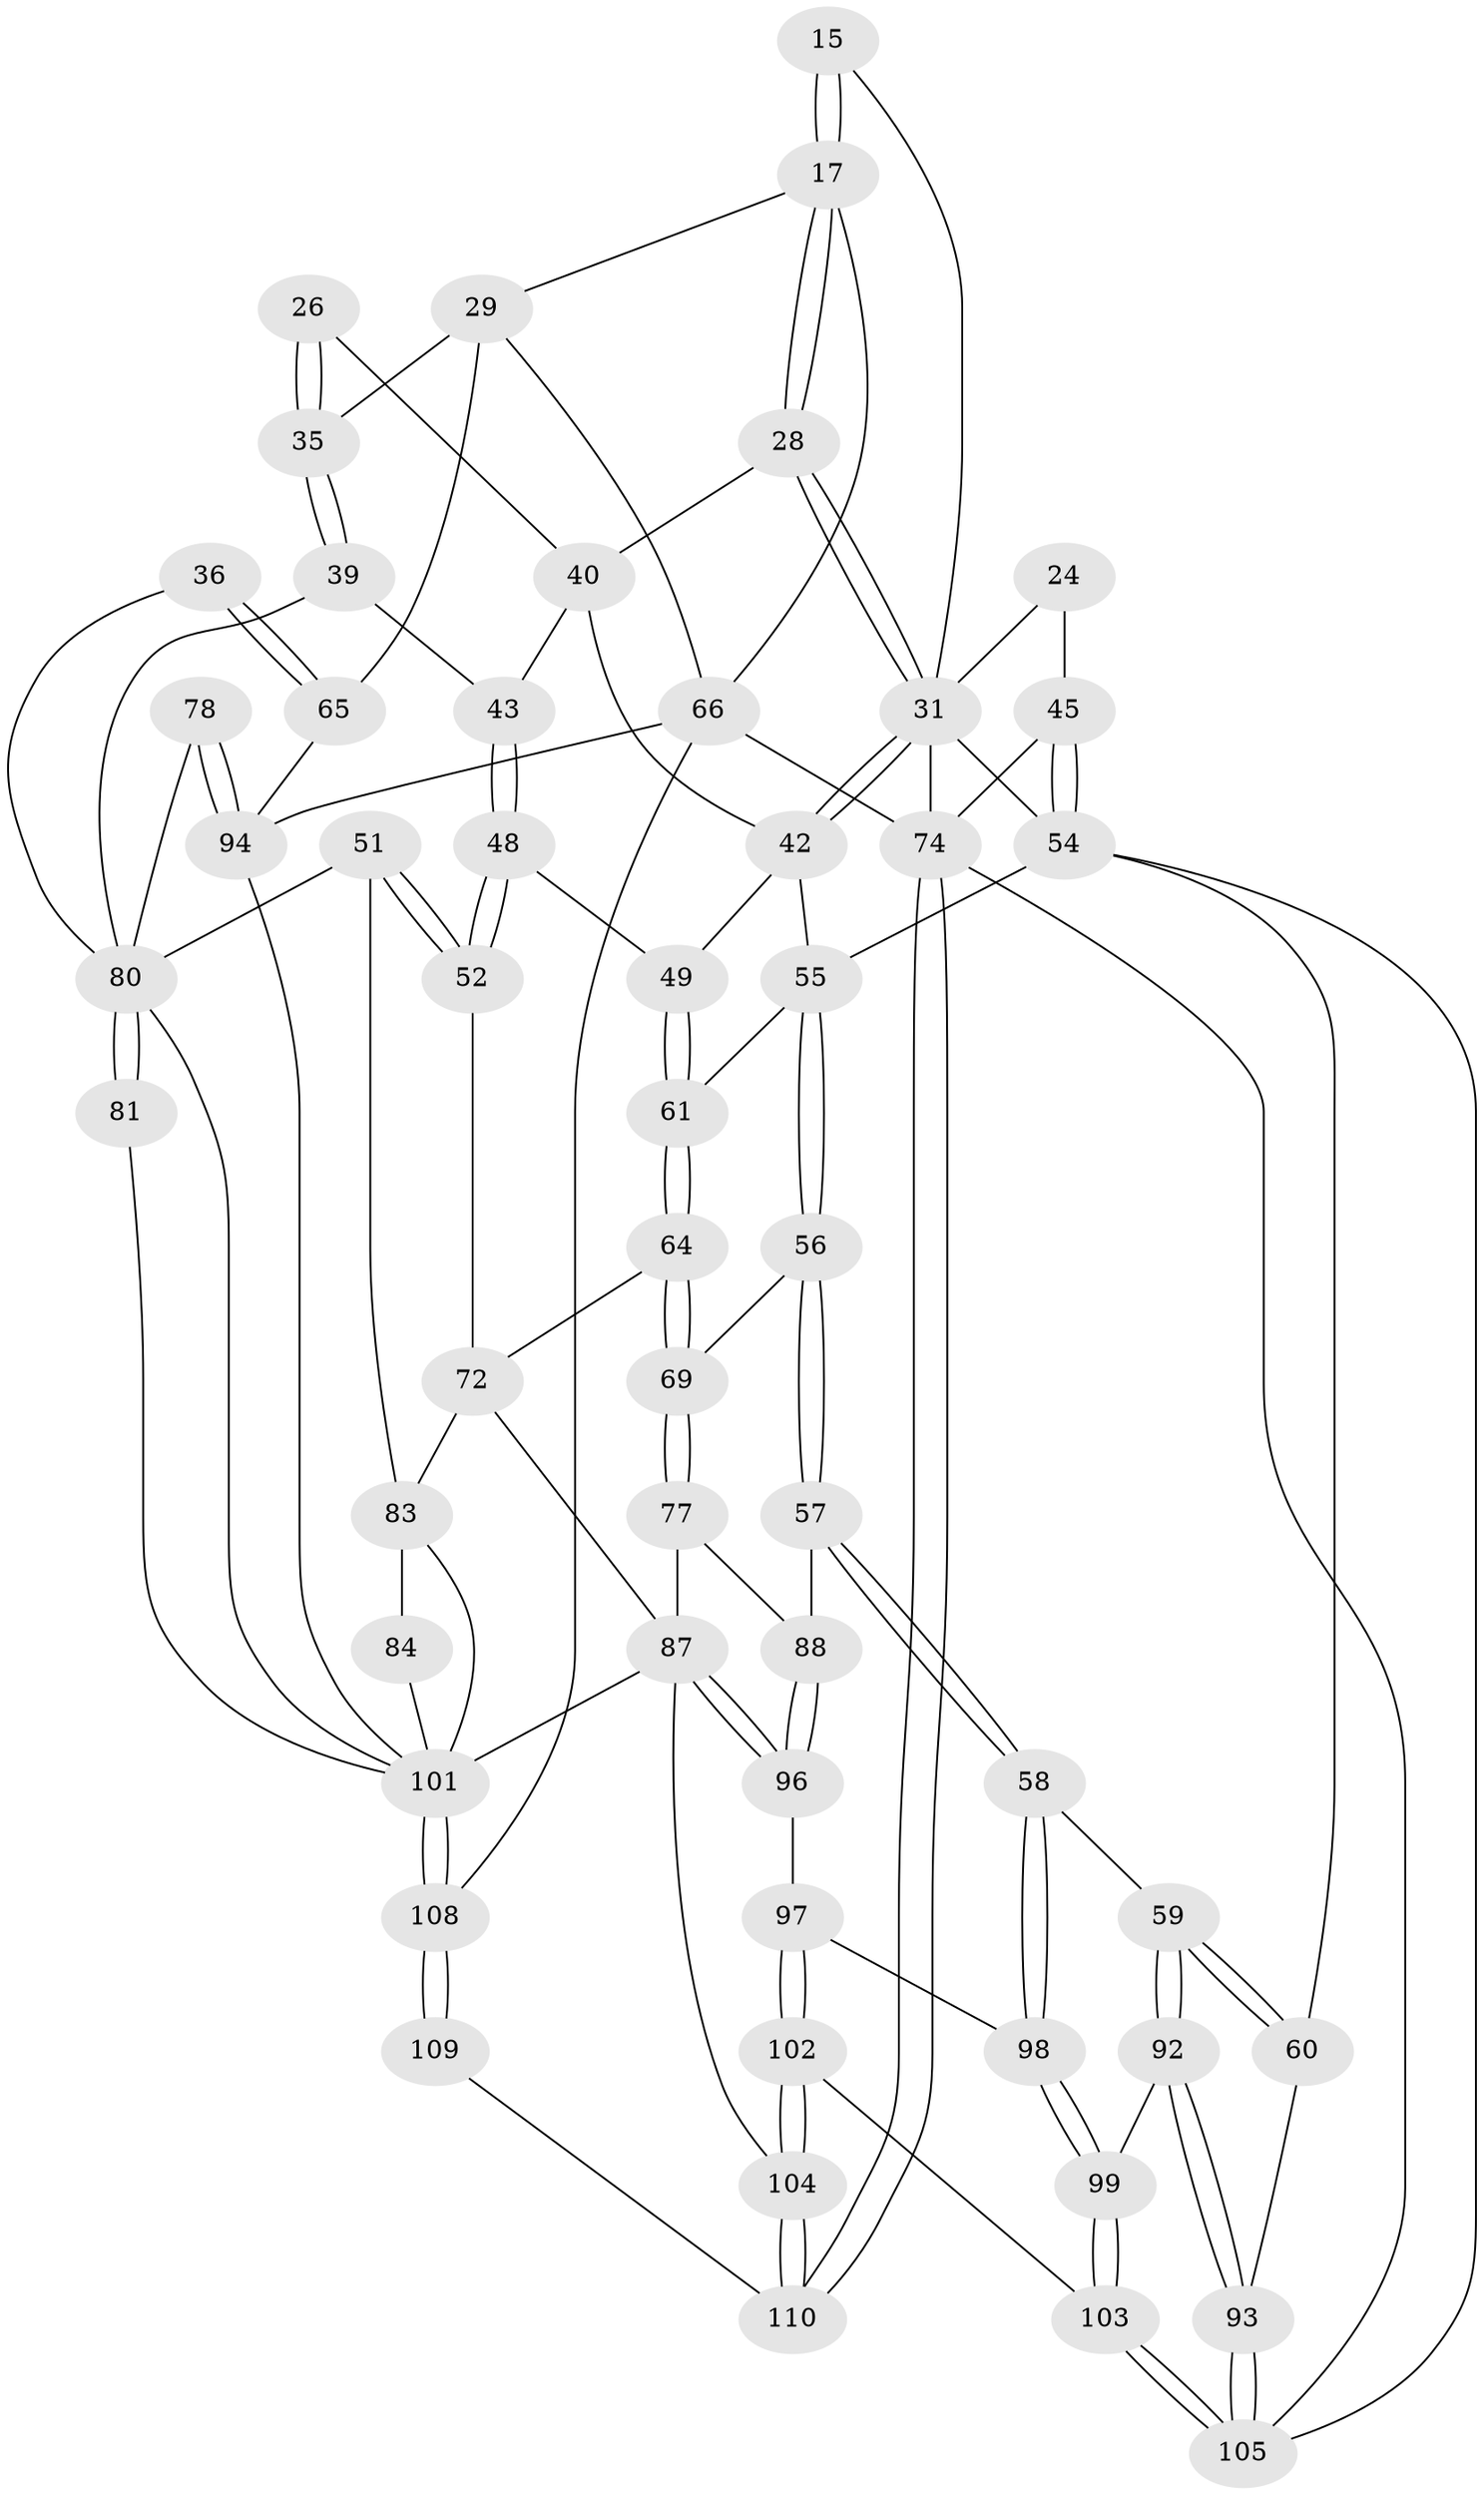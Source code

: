 // original degree distribution, {3: 0.01818181818181818, 4: 0.23636363636363636, 5: 0.5272727272727272, 6: 0.21818181818181817}
// Generated by graph-tools (version 1.1) at 2025/02/03/09/25 05:02:06]
// undirected, 55 vertices, 128 edges
graph export_dot {
graph [start="1"]
  node [color=gray90,style=filled];
  15 [pos="+0.4449359603837948+0.051122342170248664",super="+11"];
  17 [pos="+0.5163870160814825+0.16870914052184088",super="+14+10"];
  24 [pos="+0.10366268821001837+0.24988883583293944",super="+21"];
  26 [pos="+0.6036771419310832+0.28847037536073583"];
  28 [pos="+0.4994460066822601+0.2125113526985937"];
  29 [pos="+0.8241689207008323+0.24516822239017563",super="+19+18+13"];
  31 [pos="+0.33932650431287364+0.26445203052088634",super="+22+16+23+9"];
  35 [pos="+0.7292223139356797+0.3651013752553641",super="+30+25"];
  36 [pos="+0.9040936382763533+0.48189676396488096"];
  39 [pos="+0.733551739316705+0.3948848788655872"];
  40 [pos="+0.5474710879373558+0.3773336745478823",super="+27"];
  42 [pos="+0.3401289326382196+0.28078157128998404",super="+41"];
  43 [pos="+0.6829888790435872+0.41052784741769266"];
  45 [pos="+0+0.48165537647832457",super="+32+20"];
  48 [pos="+0.5547863785627142+0.4690975971261161"];
  49 [pos="+0.5185045627518767+0.4571496427292558"];
  51 [pos="+0.7718509572086264+0.5380543115454636"];
  52 [pos="+0.6360196436563883+0.5462885403445584"];
  54 [pos="+0+0.5078740830542854",super="+53+47"];
  55 [pos="+0.33203540873277126+0.4913344737090227",super="+46"];
  56 [pos="+0.30502164572029183+0.5571114227253672"];
  57 [pos="+0.22249703814863514+0.6430937886889861"];
  58 [pos="+0.20543814458374343+0.6472390870232605"];
  59 [pos="+0.20356819758023736+0.6474238222770407"];
  60 [pos="+0.11871029303694408+0.6132753696539807"];
  61 [pos="+0.4708474359184585+0.508151212060119"];
  64 [pos="+0.4738288301729629+0.5294080695078863"];
  65 [pos="+1+0.48886530268278716",super="+33+34"];
  66 [pos="+1+1",super="+4+3"];
  69 [pos="+0.42105865202191833+0.6373908915647113"];
  72 [pos="+0.6116709445667499+0.6458413913560459",super="+63"];
  74 [pos="+0+1",super="+5"];
  77 [pos="+0.4222815872471743+0.6463963813134339"];
  78 [pos="+0.923941468328272+0.6977372979100918"];
  80 [pos="+0.8233044812802494+0.7589915050386686",super="+79+50"];
  81 [pos="+0.791738256390801+0.7496837499004392"];
  83 [pos="+0.7125017922987255+0.6959948843447176",super="+71"];
  84 [pos="+0.6367821543338775+0.6925556629488432"];
  87 [pos="+0.519163612073552+0.8302159269638021",super="+76+86+75"];
  88 [pos="+0.3328343917636221+0.7060136740112278"];
  92 [pos="+0.1782626508031698+0.8243968259333334"];
  93 [pos="+0.07032521204061717+0.9020641901744672",super="+90"];
  94 [pos="+0.9619662267957915+0.8319160248430447",super="+67+68"];
  96 [pos="+0.3736133713820008+0.7976987404800013"];
  97 [pos="+0.34981653621121106+0.8125718251660705"];
  98 [pos="+0.28896169990532783+0.8133040950495511"];
  99 [pos="+0.2312682491501483+0.8387461670359103"];
  101 [pos="+0.6433906455159413+0.8687807113846107",super="+89+85+82+100"];
  102 [pos="+0.3065435512946055+0.9335246306934564"];
  103 [pos="+0.277808005215994+0.9293534683710556"];
  104 [pos="+0.4225271334595059+1"];
  105 [pos="+0+1",super="+91"];
  108 [pos="+0.6873805375365486+1",super="+107"];
  109 [pos="+0.6938940246045091+1"];
  110 [pos="+0.4220372000529513+1"];
  15 -- 17 [weight=3];
  15 -- 17;
  15 -- 31 [weight=2];
  17 -- 28;
  17 -- 28;
  17 -- 29;
  17 -- 66;
  24 -- 45 [weight=2];
  24 -- 31 [weight=2];
  26 -- 35 [weight=2];
  26 -- 35;
  26 -- 40;
  28 -- 31;
  28 -- 31;
  28 -- 40;
  29 -- 35 [weight=2];
  29 -- 65 [weight=2];
  29 -- 66 [weight=2];
  31 -- 42;
  31 -- 42;
  31 -- 74;
  31 -- 54;
  35 -- 39;
  35 -- 39;
  36 -- 65 [weight=2];
  36 -- 65;
  36 -- 80;
  39 -- 43;
  39 -- 80;
  40 -- 43;
  40 -- 42;
  42 -- 49;
  42 -- 55;
  43 -- 48;
  43 -- 48;
  45 -- 54 [weight=2];
  45 -- 54;
  45 -- 74;
  48 -- 49;
  48 -- 52;
  48 -- 52;
  49 -- 61;
  49 -- 61;
  51 -- 52;
  51 -- 52;
  51 -- 83;
  51 -- 80;
  52 -- 72;
  54 -- 60;
  54 -- 55;
  54 -- 105;
  55 -- 56;
  55 -- 56;
  55 -- 61;
  56 -- 57;
  56 -- 57;
  56 -- 69;
  57 -- 58;
  57 -- 58;
  57 -- 88;
  58 -- 59;
  58 -- 98;
  58 -- 98;
  59 -- 60;
  59 -- 60;
  59 -- 92;
  59 -- 92;
  60 -- 93;
  61 -- 64;
  61 -- 64;
  64 -- 69;
  64 -- 69;
  64 -- 72;
  65 -- 94;
  66 -- 74 [weight=2];
  66 -- 94;
  66 -- 108;
  69 -- 77;
  69 -- 77;
  72 -- 83;
  72 -- 87 [weight=2];
  74 -- 110;
  74 -- 110;
  74 -- 105;
  77 -- 88;
  77 -- 87;
  78 -- 94 [weight=2];
  78 -- 94;
  78 -- 80;
  80 -- 81 [weight=2];
  80 -- 81;
  80 -- 101;
  81 -- 101;
  83 -- 84 [weight=2];
  83 -- 101;
  84 -- 101;
  87 -- 96;
  87 -- 96;
  87 -- 104;
  87 -- 101;
  88 -- 96;
  88 -- 96;
  92 -- 93;
  92 -- 93;
  92 -- 99;
  93 -- 105 [weight=2];
  93 -- 105;
  94 -- 101;
  96 -- 97;
  97 -- 98;
  97 -- 102;
  97 -- 102;
  98 -- 99;
  98 -- 99;
  99 -- 103;
  99 -- 103;
  101 -- 108 [weight=2];
  101 -- 108;
  102 -- 103;
  102 -- 104;
  102 -- 104;
  103 -- 105;
  103 -- 105;
  104 -- 110;
  104 -- 110;
  108 -- 109 [weight=2];
  108 -- 109;
  109 -- 110;
}
